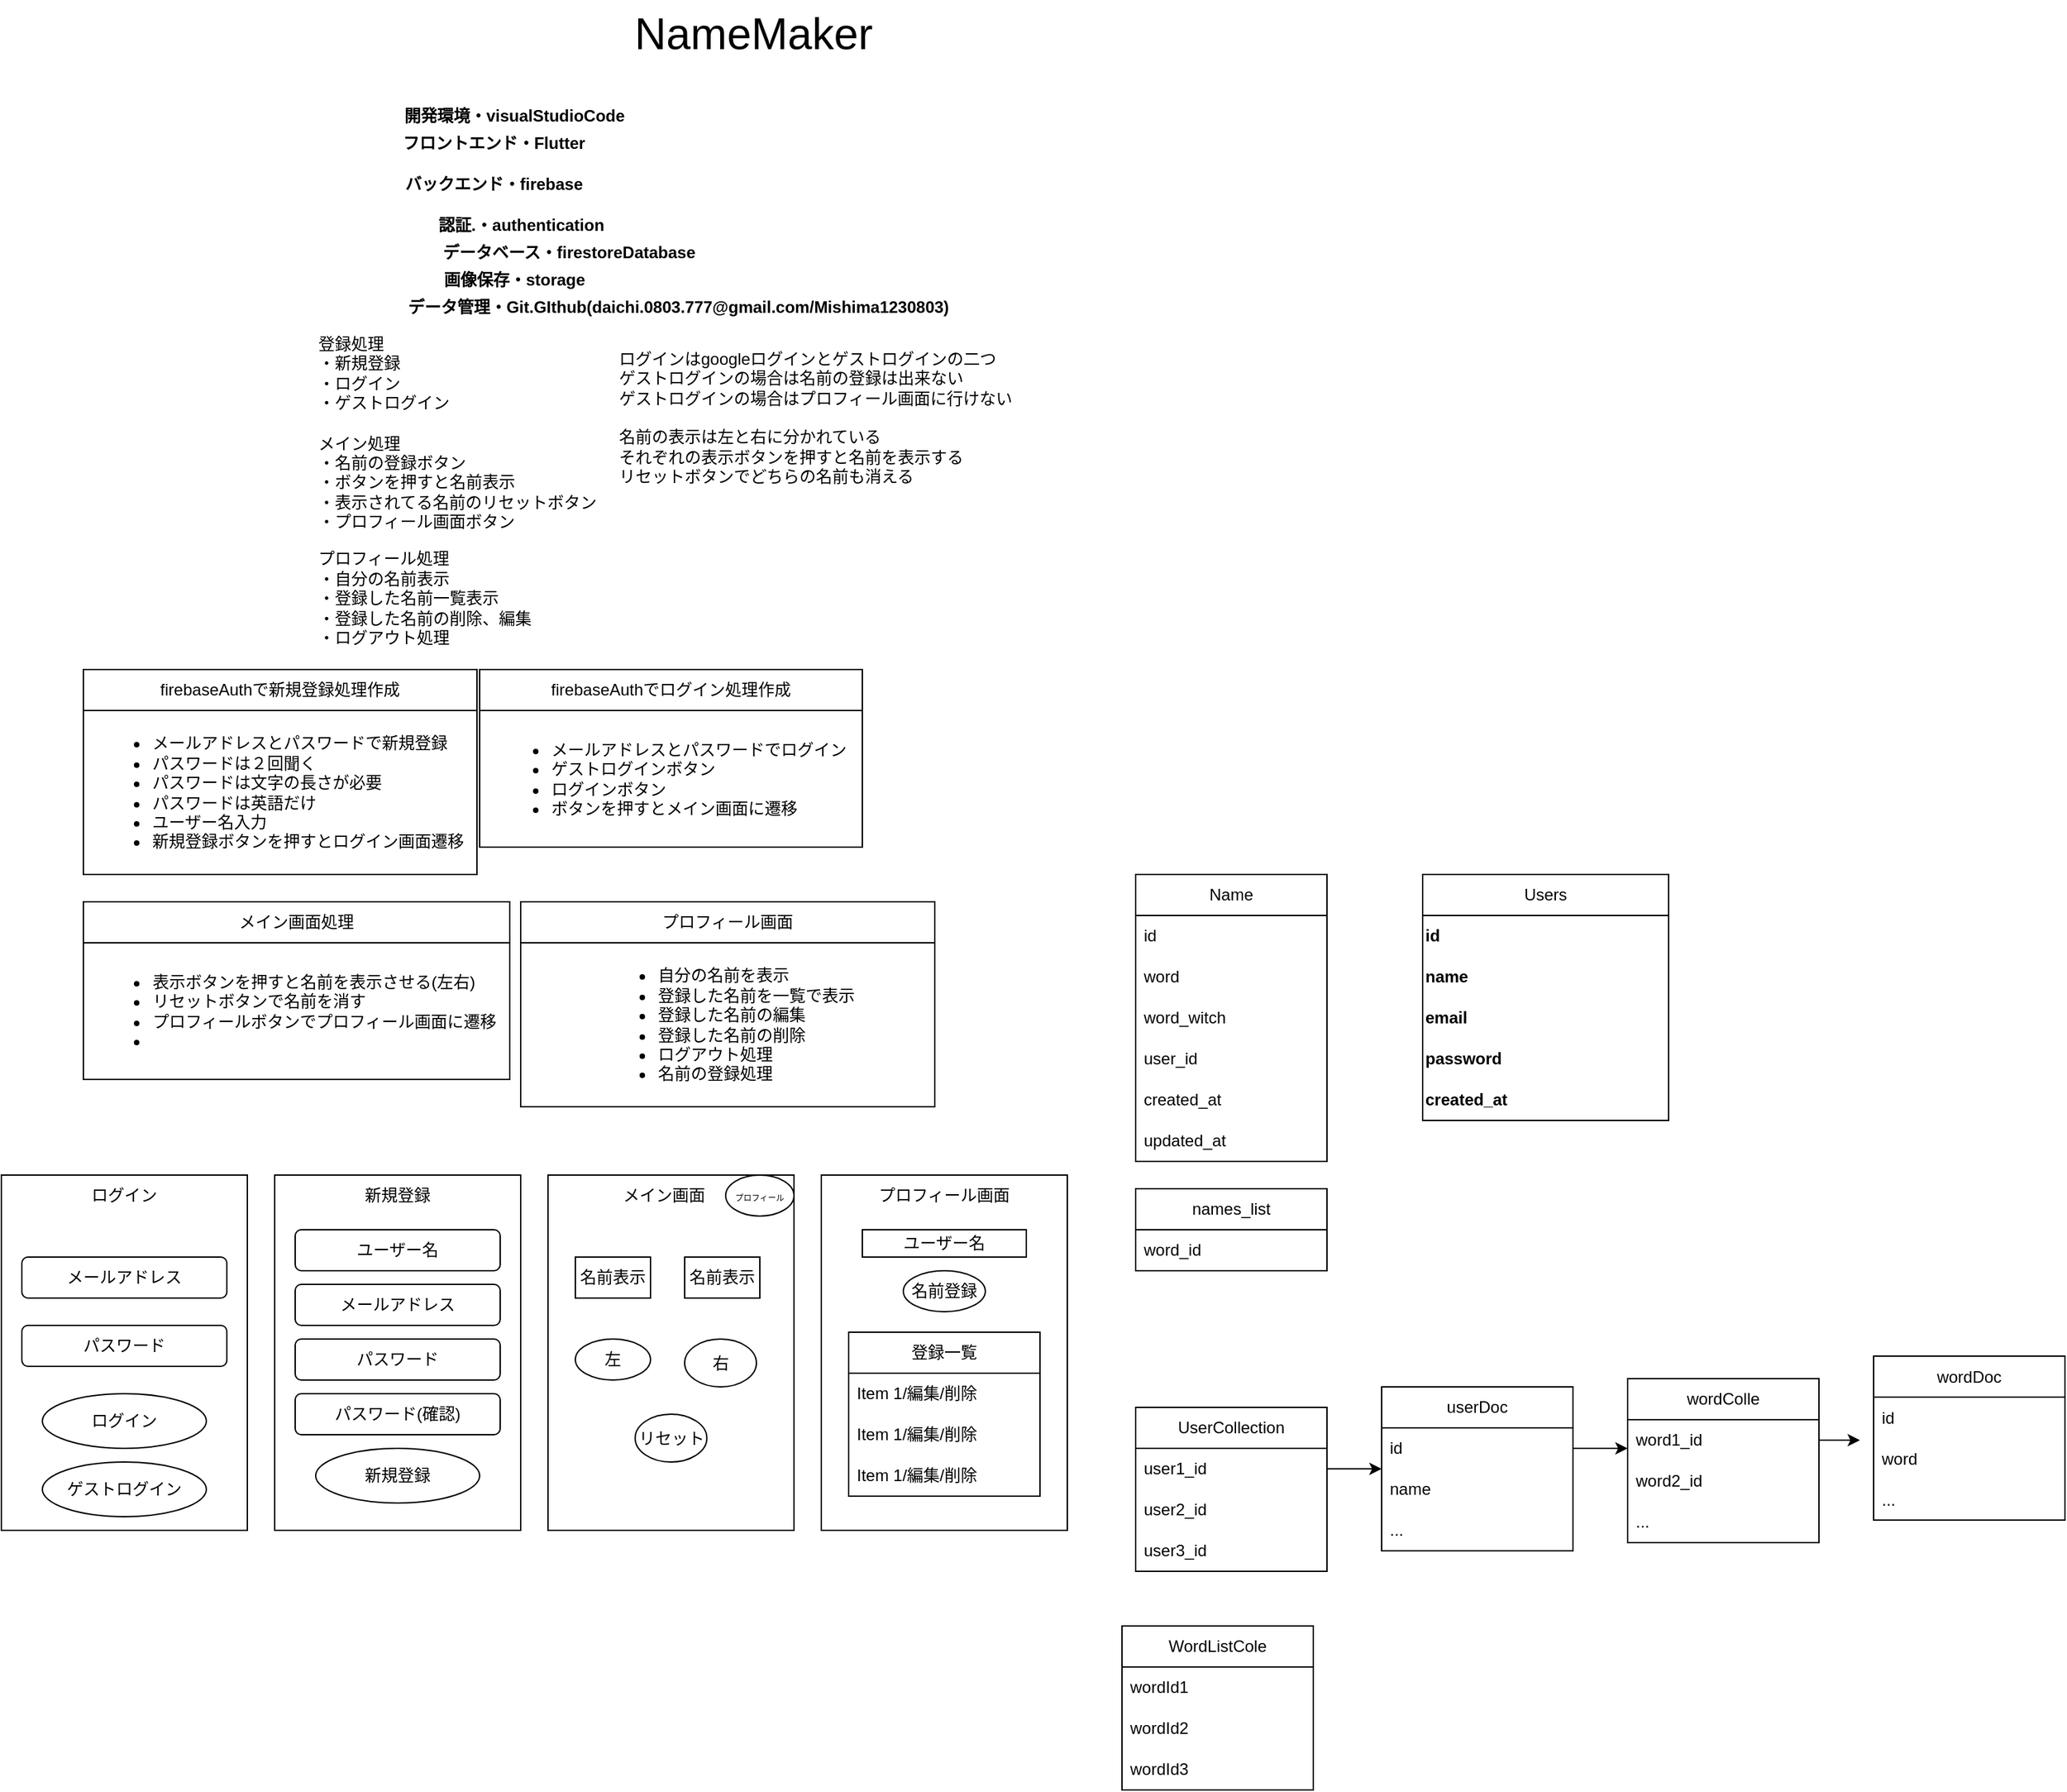 <mxfile version="24.1.0" type="device">
  <diagram name="ページ1" id="askj4Yfho8f8jD9_4QiP">
    <mxGraphModel dx="1863" dy="614" grid="1" gridSize="10" guides="1" tooltips="1" connect="1" arrows="1" fold="1" page="1" pageScale="1" pageWidth="827" pageHeight="1169" math="0" shadow="0">
      <root>
        <mxCell id="0" />
        <mxCell id="1" parent="0" />
        <mxCell id="hL_AmO9j9P8GSGM23GK_-1" value="&lt;font style=&quot;font-size: 32px;&quot;&gt;NameMaker&lt;/font&gt;" style="text;html=1;align=center;verticalAlign=middle;resizable=0;points=[];autosize=1;strokeColor=none;fillColor=none;strokeWidth=7;" parent="1" vertex="1">
          <mxGeometry x="300" y="40" width="200" height="50" as="geometry" />
        </mxCell>
        <mxCell id="hL_AmO9j9P8GSGM23GK_-2" value="&lt;span style=&quot;font-weight: 700;&quot; class=&quot;OYPEnA text-decoration-none text-strikethrough-none&quot;&gt;フロントエンド・Flutter&lt;/span&gt;" style="text;html=1;align=center;verticalAlign=middle;resizable=0;points=[];autosize=1;strokeColor=none;fillColor=none;strokeWidth=7;" parent="1" vertex="1">
          <mxGeometry x="130" y="130" width="160" height="30" as="geometry" />
        </mxCell>
        <mxCell id="hL_AmO9j9P8GSGM23GK_-3" value="&lt;span style=&quot;font-weight: 700;&quot; class=&quot;OYPEnA text-decoration-none text-strikethrough-none&quot;&gt;バックエンド・firebase&lt;/span&gt;" style="text;html=1;align=center;verticalAlign=middle;resizable=0;points=[];autosize=1;strokeColor=none;fillColor=none;strokeWidth=7;" parent="1" vertex="1">
          <mxGeometry x="135" y="160" width="150" height="30" as="geometry" />
        </mxCell>
        <mxCell id="hL_AmO9j9P8GSGM23GK_-4" value="&lt;span style=&quot;font-weight: 700;&quot; class=&quot;OYPEnA text-decoration-none text-strikethrough-none&quot;&gt;認証.・authentication&lt;/span&gt;" style="text;html=1;align=center;verticalAlign=middle;resizable=0;points=[];autosize=1;strokeColor=none;fillColor=none;strokeWidth=7;" parent="1" vertex="1">
          <mxGeometry x="160" y="190" width="140" height="30" as="geometry" />
        </mxCell>
        <mxCell id="hL_AmO9j9P8GSGM23GK_-5" value="&lt;span style=&quot;font-weight: 700;&quot; class=&quot;OYPEnA text-decoration-none text-strikethrough-none&quot;&gt;データベース・firestoreDatabase&lt;/span&gt;" style="text;html=1;align=center;verticalAlign=middle;resizable=0;points=[];autosize=1;strokeColor=none;fillColor=none;strokeWidth=7;" parent="1" vertex="1">
          <mxGeometry x="160" y="210" width="210" height="30" as="geometry" />
        </mxCell>
        <mxCell id="hL_AmO9j9P8GSGM23GK_-6" value="&lt;span style=&quot;font-weight: 700;&quot; class=&quot;OYPEnA text-decoration-none text-strikethrough-none&quot;&gt;画像保存・storage&lt;/span&gt;" style="text;html=1;align=center;verticalAlign=middle;resizable=0;points=[];autosize=1;strokeColor=none;fillColor=none;strokeWidth=7;" parent="1" vertex="1">
          <mxGeometry x="160" y="230" width="130" height="30" as="geometry" />
        </mxCell>
        <mxCell id="hL_AmO9j9P8GSGM23GK_-7" value="&lt;span style=&quot;font-weight: 700;&quot; class=&quot;OYPEnA text-decoration-none text-strikethrough-none&quot;&gt;開発環境・visualStudioCode&lt;/span&gt;" style="text;html=1;align=center;verticalAlign=middle;resizable=0;points=[];autosize=1;strokeColor=none;fillColor=none;strokeWidth=7;" parent="1" vertex="1">
          <mxGeometry x="135" y="110" width="180" height="30" as="geometry" />
        </mxCell>
        <mxCell id="hL_AmO9j9P8GSGM23GK_-9" value="&lt;b&gt;データ管理・Git.GIthub(daichi.0803.777@gmail.com/Mishima1230803)&lt;/b&gt;" style="text;html=1;align=center;verticalAlign=middle;resizable=0;points=[];autosize=1;strokeColor=none;fillColor=none;strokeWidth=7;" parent="1" vertex="1">
          <mxGeometry x="135" y="250" width="420" height="30" as="geometry" />
        </mxCell>
        <mxCell id="hL_AmO9j9P8GSGM23GK_-13" value="&lt;div style=&quot;&quot;&gt;登録処理&lt;/div&gt;&lt;div&gt;・新規登録&lt;/div&gt;&lt;div&gt;・ログイン&lt;/div&gt;&lt;div&gt;・ゲストログイン&lt;/div&gt;" style="text;html=1;align=left;verticalAlign=middle;resizable=0;points=[];autosize=1;strokeColor=none;fillColor=none;" parent="1" vertex="1">
          <mxGeometry x="80" y="278" width="120" height="70" as="geometry" />
        </mxCell>
        <mxCell id="hL_AmO9j9P8GSGM23GK_-14" value="メイン処理&lt;div&gt;・名前の登録ボタン&lt;/div&gt;&lt;div&gt;・ボタンを押すと名前表示&lt;/div&gt;&lt;div&gt;・表示されてる名前のリセットボタン&lt;/div&gt;&lt;div&gt;・プロフィール画面ボタン&lt;/div&gt;" style="text;html=1;align=left;verticalAlign=middle;resizable=0;points=[];autosize=1;strokeColor=none;fillColor=none;" parent="1" vertex="1">
          <mxGeometry x="80" y="348" width="230" height="90" as="geometry" />
        </mxCell>
        <mxCell id="hL_AmO9j9P8GSGM23GK_-15" value="プロフィール処理&lt;div&gt;・自分の名前表示&lt;/div&gt;&lt;div&gt;・登録した名前一覧表示&lt;/div&gt;&lt;div&gt;・登録した名前の削除、編集&lt;/div&gt;&lt;div&gt;・ログアウト処理&lt;/div&gt;&lt;div&gt;&lt;br&gt;&lt;/div&gt;" style="text;html=1;align=left;verticalAlign=middle;resizable=0;points=[];autosize=1;strokeColor=none;fillColor=none;" parent="1" vertex="1">
          <mxGeometry x="80" y="435" width="180" height="100" as="geometry" />
        </mxCell>
        <mxCell id="hL_AmO9j9P8GSGM23GK_-16" value="ログインはgoogleログインとゲストログインの二つ&lt;div&gt;ゲストログインの場合は名前の登録は出来ない&lt;/div&gt;&lt;div&gt;ゲストログインの場合はプロフィール画面に行けない&lt;/div&gt;&lt;div&gt;&lt;br&gt;&lt;/div&gt;&lt;div&gt;名前の表示は左と右に分かれている&lt;/div&gt;&lt;div&gt;それぞれの表示ボタンを押すと名前を表示する&lt;/div&gt;&lt;div&gt;リセットボタンでどちらの名前も消える&lt;/div&gt;&lt;div&gt;&lt;br&gt;&lt;/div&gt;&lt;div&gt;&lt;br&gt;&lt;/div&gt;" style="text;html=1;align=left;verticalAlign=middle;resizable=0;points=[];autosize=1;strokeColor=none;fillColor=none;" parent="1" vertex="1">
          <mxGeometry x="300" y="290" width="310" height="140" as="geometry" />
        </mxCell>
        <mxCell id="hL_AmO9j9P8GSGM23GK_-19" value="&lt;span style=&quot;text-align: left; text-wrap: nowrap;&quot;&gt;firebaseAuthで新規登録処理作成&lt;/span&gt;" style="swimlane;fontStyle=0;childLayout=stackLayout;horizontal=1;startSize=30;horizontalStack=0;resizeParent=1;resizeParentMax=0;resizeLast=0;collapsible=1;marginBottom=0;whiteSpace=wrap;html=1;" parent="1" vertex="1">
          <mxGeometry x="-90" y="530" width="288" height="150" as="geometry">
            <mxRectangle x="230" y="495" width="60" height="30" as="alternateBounds" />
          </mxGeometry>
        </mxCell>
        <mxCell id="hL_AmO9j9P8GSGM23GK_-23" value="&lt;ul style=&quot;text-align: left;&quot;&gt;&lt;li&gt;&lt;span style=&quot;background-color: initial;&quot;&gt;メールアドレスとパスワードで新規登録&lt;/span&gt;&lt;/li&gt;&lt;li&gt;&lt;span style=&quot;background-color: initial;&quot;&gt;パスワードは２回聞く&lt;/span&gt;&lt;/li&gt;&lt;li&gt;&lt;span style=&quot;background-color: initial;&quot;&gt;パスワードは文字の長さが必要&lt;/span&gt;&lt;/li&gt;&lt;li&gt;&lt;span style=&quot;background-color: initial;&quot;&gt;パスワードは英語だけ&lt;/span&gt;&lt;/li&gt;&lt;li&gt;&lt;span style=&quot;background-color: initial;&quot;&gt;ユーザー名入力&lt;/span&gt;&lt;/li&gt;&lt;li&gt;&lt;span style=&quot;background-color: initial;&quot;&gt;新規登録ボタンを押すとログイン画面遷移&lt;/span&gt;&lt;/li&gt;&lt;/ul&gt;" style="text;html=1;align=center;verticalAlign=middle;resizable=0;points=[];autosize=1;strokeColor=none;fillColor=none;" parent="hL_AmO9j9P8GSGM23GK_-19" vertex="1">
          <mxGeometry y="30" width="288" height="120" as="geometry" />
        </mxCell>
        <mxCell id="hL_AmO9j9P8GSGM23GK_-28" value="&lt;span style=&quot;text-align: left; text-wrap: nowrap;&quot;&gt;firebaseAuthでログイン処理&lt;/span&gt;&lt;span style=&quot;text-align: left; text-wrap: nowrap; background-color: initial;&quot;&gt;作成&lt;/span&gt;" style="swimlane;fontStyle=0;childLayout=stackLayout;horizontal=1;startSize=30;horizontalStack=0;resizeParent=1;resizeParentMax=0;resizeLast=0;collapsible=1;marginBottom=0;whiteSpace=wrap;html=1;" parent="1" vertex="1">
          <mxGeometry x="200" y="530" width="280" height="130" as="geometry">
            <mxRectangle x="230" y="495" width="60" height="30" as="alternateBounds" />
          </mxGeometry>
        </mxCell>
        <mxCell id="hL_AmO9j9P8GSGM23GK_-29" value="&lt;ul style=&quot;text-align: left;&quot;&gt;&lt;li&gt;メールアドレスとパスワードでログイン&lt;/li&gt;&lt;li&gt;ゲストログインボタン&lt;/li&gt;&lt;li&gt;ログインボタン&lt;/li&gt;&lt;li&gt;ボタンを押すとメイン画面に遷移&lt;/li&gt;&lt;/ul&gt;" style="text;html=1;align=center;verticalAlign=middle;resizable=0;points=[];autosize=1;strokeColor=none;fillColor=none;" parent="hL_AmO9j9P8GSGM23GK_-28" vertex="1">
          <mxGeometry y="30" width="280" height="100" as="geometry" />
        </mxCell>
        <mxCell id="hL_AmO9j9P8GSGM23GK_-32" value="&lt;div style=&quot;text-align: left;&quot;&gt;&lt;span style=&quot;background-color: initial; text-wrap: nowrap;&quot;&gt;メイン画面処理&lt;/span&gt;&lt;/div&gt;" style="swimlane;fontStyle=0;childLayout=stackLayout;horizontal=1;startSize=30;horizontalStack=0;resizeParent=1;resizeParentMax=0;resizeLast=0;collapsible=1;marginBottom=0;whiteSpace=wrap;html=1;" parent="1" vertex="1">
          <mxGeometry x="-90" y="700" width="312" height="130" as="geometry">
            <mxRectangle x="230" y="495" width="60" height="30" as="alternateBounds" />
          </mxGeometry>
        </mxCell>
        <mxCell id="hL_AmO9j9P8GSGM23GK_-33" value="&lt;ul style=&quot;text-align: left;&quot;&gt;&lt;li&gt;表示ボタンを押すと名前を表示させる(左右)&lt;/li&gt;&lt;li&gt;リセットボタンで名前を消す&lt;/li&gt;&lt;li&gt;プロフィールボタンでプロフィール画面に遷移&lt;/li&gt;&lt;li&gt;&lt;br&gt;&lt;/li&gt;&lt;/ul&gt;" style="text;html=1;align=center;verticalAlign=middle;resizable=0;points=[];autosize=1;strokeColor=none;fillColor=none;" parent="hL_AmO9j9P8GSGM23GK_-32" vertex="1">
          <mxGeometry y="30" width="312" height="100" as="geometry" />
        </mxCell>
        <mxCell id="hL_AmO9j9P8GSGM23GK_-34" value="&lt;div style=&quot;text-align: left;&quot;&gt;&lt;span style=&quot;background-color: initial; text-wrap: nowrap;&quot;&gt;プロフィール画面&lt;/span&gt;&lt;/div&gt;" style="swimlane;fontStyle=0;childLayout=stackLayout;horizontal=1;startSize=30;horizontalStack=0;resizeParent=1;resizeParentMax=0;resizeLast=0;collapsible=1;marginBottom=0;whiteSpace=wrap;html=1;" parent="1" vertex="1">
          <mxGeometry x="230" y="700" width="303" height="150" as="geometry">
            <mxRectangle x="230" y="495" width="60" height="30" as="alternateBounds" />
          </mxGeometry>
        </mxCell>
        <mxCell id="hL_AmO9j9P8GSGM23GK_-35" value="&lt;ul style=&quot;text-align: left;&quot;&gt;&lt;li&gt;自分の名前を表示&lt;/li&gt;&lt;li&gt;登録した名前を一覧で表示&lt;/li&gt;&lt;li&gt;登録した名前の編集&lt;/li&gt;&lt;li&gt;登録した名前の削除&lt;/li&gt;&lt;li&gt;ログアウト処理&lt;/li&gt;&lt;li&gt;名前の登録処理&lt;/li&gt;&lt;/ul&gt;" style="text;html=1;align=center;verticalAlign=middle;resizable=0;points=[];autosize=1;strokeColor=none;fillColor=none;" parent="hL_AmO9j9P8GSGM23GK_-34" vertex="1">
          <mxGeometry y="30" width="303" height="120" as="geometry" />
        </mxCell>
        <mxCell id="hL_AmO9j9P8GSGM23GK_-36" value="" style="rounded=0;whiteSpace=wrap;html=1;" parent="1" vertex="1">
          <mxGeometry x="-150" y="900" width="180" height="260" as="geometry" />
        </mxCell>
        <mxCell id="hL_AmO9j9P8GSGM23GK_-37" value="メールアドレス" style="rounded=1;whiteSpace=wrap;html=1;" parent="1" vertex="1">
          <mxGeometry x="-135" y="960" width="150" height="30" as="geometry" />
        </mxCell>
        <mxCell id="hL_AmO9j9P8GSGM23GK_-39" value="ログイン" style="text;html=1;align=center;verticalAlign=middle;whiteSpace=wrap;rounded=0;" parent="1" vertex="1">
          <mxGeometry x="-90" y="900" width="60" height="30" as="geometry" />
        </mxCell>
        <mxCell id="hL_AmO9j9P8GSGM23GK_-40" value="パスワード" style="rounded=1;whiteSpace=wrap;html=1;" parent="1" vertex="1">
          <mxGeometry x="-135" y="1010" width="150" height="30" as="geometry" />
        </mxCell>
        <mxCell id="hL_AmO9j9P8GSGM23GK_-42" value="ログイン" style="ellipse;whiteSpace=wrap;html=1;" parent="1" vertex="1">
          <mxGeometry x="-120" y="1060" width="120" height="40" as="geometry" />
        </mxCell>
        <mxCell id="hL_AmO9j9P8GSGM23GK_-43" value="" style="rounded=0;whiteSpace=wrap;html=1;" parent="1" vertex="1">
          <mxGeometry x="50" y="900" width="180" height="260" as="geometry" />
        </mxCell>
        <mxCell id="hL_AmO9j9P8GSGM23GK_-44" value="メールアドレス" style="rounded=1;whiteSpace=wrap;html=1;" parent="1" vertex="1">
          <mxGeometry x="65" y="980" width="150" height="30" as="geometry" />
        </mxCell>
        <mxCell id="hL_AmO9j9P8GSGM23GK_-45" value="新規登録" style="text;html=1;align=center;verticalAlign=middle;whiteSpace=wrap;rounded=0;" parent="1" vertex="1">
          <mxGeometry x="110" y="900" width="60" height="30" as="geometry" />
        </mxCell>
        <mxCell id="hL_AmO9j9P8GSGM23GK_-46" value="パスワード" style="rounded=1;whiteSpace=wrap;html=1;" parent="1" vertex="1">
          <mxGeometry x="65" y="1020" width="150" height="30" as="geometry" />
        </mxCell>
        <mxCell id="hL_AmO9j9P8GSGM23GK_-47" value="新規登録" style="ellipse;whiteSpace=wrap;html=1;" parent="1" vertex="1">
          <mxGeometry x="80" y="1100" width="120" height="40" as="geometry" />
        </mxCell>
        <mxCell id="hL_AmO9j9P8GSGM23GK_-48" value="ゲストログイン" style="ellipse;whiteSpace=wrap;html=1;" parent="1" vertex="1">
          <mxGeometry x="-120" y="1110" width="120" height="40" as="geometry" />
        </mxCell>
        <mxCell id="hL_AmO9j9P8GSGM23GK_-50" value="パスワード(確認)" style="rounded=1;whiteSpace=wrap;html=1;" parent="1" vertex="1">
          <mxGeometry x="65" y="1060" width="150" height="30" as="geometry" />
        </mxCell>
        <mxCell id="hL_AmO9j9P8GSGM23GK_-52" value="ユーザー名" style="rounded=1;whiteSpace=wrap;html=1;" parent="1" vertex="1">
          <mxGeometry x="65" y="940" width="150" height="30" as="geometry" />
        </mxCell>
        <mxCell id="hL_AmO9j9P8GSGM23GK_-53" value="" style="rounded=0;whiteSpace=wrap;html=1;" parent="1" vertex="1">
          <mxGeometry x="250" y="900" width="180" height="260" as="geometry" />
        </mxCell>
        <mxCell id="hL_AmO9j9P8GSGM23GK_-55" value="メイン画面" style="text;html=1;align=center;verticalAlign=middle;whiteSpace=wrap;rounded=0;" parent="1" vertex="1">
          <mxGeometry x="300" y="900" width="70" height="30" as="geometry" />
        </mxCell>
        <mxCell id="hL_AmO9j9P8GSGM23GK_-56" value="&lt;font style=&quot;font-size: 6px;&quot;&gt;プロフィール&lt;/font&gt;" style="ellipse;whiteSpace=wrap;html=1;" parent="1" vertex="1">
          <mxGeometry x="380" y="900" width="50" height="30" as="geometry" />
        </mxCell>
        <mxCell id="hL_AmO9j9P8GSGM23GK_-58" value="名前表示" style="rounded=0;whiteSpace=wrap;html=1;" parent="1" vertex="1">
          <mxGeometry x="270" y="960" width="55" height="30" as="geometry" />
        </mxCell>
        <mxCell id="hL_AmO9j9P8GSGM23GK_-59" value="名前表示" style="rounded=0;whiteSpace=wrap;html=1;" parent="1" vertex="1">
          <mxGeometry x="350" y="960" width="55" height="30" as="geometry" />
        </mxCell>
        <mxCell id="hL_AmO9j9P8GSGM23GK_-60" value="左" style="ellipse;whiteSpace=wrap;html=1;" parent="1" vertex="1">
          <mxGeometry x="270" y="1020" width="55" height="30" as="geometry" />
        </mxCell>
        <mxCell id="hL_AmO9j9P8GSGM23GK_-61" value="右" style="ellipse;whiteSpace=wrap;html=1;" parent="1" vertex="1">
          <mxGeometry x="350" y="1020" width="52.5" height="35" as="geometry" />
        </mxCell>
        <mxCell id="hL_AmO9j9P8GSGM23GK_-62" value="リセット" style="ellipse;whiteSpace=wrap;html=1;" parent="1" vertex="1">
          <mxGeometry x="313.75" y="1075" width="52.5" height="35" as="geometry" />
        </mxCell>
        <mxCell id="hL_AmO9j9P8GSGM23GK_-63" value="" style="rounded=0;whiteSpace=wrap;html=1;" parent="1" vertex="1">
          <mxGeometry x="450" y="900" width="180" height="260" as="geometry" />
        </mxCell>
        <mxCell id="hL_AmO9j9P8GSGM23GK_-64" value="プロフィール画面" style="text;html=1;align=center;verticalAlign=middle;whiteSpace=wrap;rounded=0;" parent="1" vertex="1">
          <mxGeometry x="490" y="900" width="100" height="30" as="geometry" />
        </mxCell>
        <mxCell id="hL_AmO9j9P8GSGM23GK_-65" value="ユーザー名" style="rounded=0;whiteSpace=wrap;html=1;" parent="1" vertex="1">
          <mxGeometry x="480" y="940" width="120" height="20" as="geometry" />
        </mxCell>
        <mxCell id="hL_AmO9j9P8GSGM23GK_-67" value="登録一覧" style="swimlane;fontStyle=0;childLayout=stackLayout;horizontal=1;startSize=30;horizontalStack=0;resizeParent=1;resizeParentMax=0;resizeLast=0;collapsible=1;marginBottom=0;whiteSpace=wrap;html=1;" parent="1" vertex="1">
          <mxGeometry x="470" y="1015" width="140" height="120" as="geometry" />
        </mxCell>
        <mxCell id="hL_AmO9j9P8GSGM23GK_-68" value="Item 1/編集/削除" style="text;strokeColor=none;fillColor=none;align=left;verticalAlign=middle;spacingLeft=4;spacingRight=4;overflow=hidden;points=[[0,0.5],[1,0.5]];portConstraint=eastwest;rotatable=0;whiteSpace=wrap;html=1;" parent="hL_AmO9j9P8GSGM23GK_-67" vertex="1">
          <mxGeometry y="30" width="140" height="30" as="geometry" />
        </mxCell>
        <mxCell id="hL_AmO9j9P8GSGM23GK_-71" value="Item 1/編集/削除" style="text;strokeColor=none;fillColor=none;align=left;verticalAlign=middle;spacingLeft=4;spacingRight=4;overflow=hidden;points=[[0,0.5],[1,0.5]];portConstraint=eastwest;rotatable=0;whiteSpace=wrap;html=1;" parent="hL_AmO9j9P8GSGM23GK_-67" vertex="1">
          <mxGeometry y="60" width="140" height="30" as="geometry" />
        </mxCell>
        <mxCell id="hL_AmO9j9P8GSGM23GK_-72" value="Item 1/編集/削除" style="text;strokeColor=none;fillColor=none;align=left;verticalAlign=middle;spacingLeft=4;spacingRight=4;overflow=hidden;points=[[0,0.5],[1,0.5]];portConstraint=eastwest;rotatable=0;whiteSpace=wrap;html=1;" parent="hL_AmO9j9P8GSGM23GK_-67" vertex="1">
          <mxGeometry y="90" width="140" height="30" as="geometry" />
        </mxCell>
        <mxCell id="hL_AmO9j9P8GSGM23GK_-73" value="名前登録" style="ellipse;whiteSpace=wrap;html=1;" parent="1" vertex="1">
          <mxGeometry x="510" y="970" width="60" height="30" as="geometry" />
        </mxCell>
        <mxCell id="L1a_fXRRyi7mu1oJvMBk-8" value="Users" style="swimlane;fontStyle=0;childLayout=stackLayout;horizontal=1;startSize=30;horizontalStack=0;resizeParent=1;resizeParentMax=0;resizeLast=0;collapsible=1;marginBottom=0;whiteSpace=wrap;html=1;align=center;" vertex="1" parent="1">
          <mxGeometry x="890" y="680" width="180" height="180" as="geometry" />
        </mxCell>
        <mxCell id="L1a_fXRRyi7mu1oJvMBk-15" value="&lt;font style=&quot;font-size: 12px;&quot;&gt;id&lt;/font&gt;" style="text;html=1;align=left;verticalAlign=middle;resizable=0;points=[];autosize=1;strokeColor=none;fillColor=none;fontStyle=1" vertex="1" parent="L1a_fXRRyi7mu1oJvMBk-8">
          <mxGeometry y="30" width="180" height="30" as="geometry" />
        </mxCell>
        <mxCell id="L1a_fXRRyi7mu1oJvMBk-16" value="name" style="text;html=1;align=left;verticalAlign=middle;resizable=0;points=[];autosize=1;strokeColor=none;fillColor=none;fontStyle=1" vertex="1" parent="L1a_fXRRyi7mu1oJvMBk-8">
          <mxGeometry y="60" width="180" height="30" as="geometry" />
        </mxCell>
        <mxCell id="L1a_fXRRyi7mu1oJvMBk-17" value="email" style="text;html=1;align=left;verticalAlign=middle;resizable=0;points=[];autosize=1;strokeColor=none;fillColor=none;fontStyle=1" vertex="1" parent="L1a_fXRRyi7mu1oJvMBk-8">
          <mxGeometry y="90" width="180" height="30" as="geometry" />
        </mxCell>
        <mxCell id="L1a_fXRRyi7mu1oJvMBk-18" value="password" style="text;html=1;align=left;verticalAlign=middle;resizable=0;points=[];autosize=1;strokeColor=none;fillColor=none;fontStyle=1" vertex="1" parent="L1a_fXRRyi7mu1oJvMBk-8">
          <mxGeometry y="120" width="180" height="30" as="geometry" />
        </mxCell>
        <mxCell id="L1a_fXRRyi7mu1oJvMBk-19" value="created_at" style="text;html=1;align=left;verticalAlign=middle;resizable=0;points=[];autosize=1;strokeColor=none;fillColor=none;fontStyle=1" vertex="1" parent="L1a_fXRRyi7mu1oJvMBk-8">
          <mxGeometry y="150" width="180" height="30" as="geometry" />
        </mxCell>
        <mxCell id="L1a_fXRRyi7mu1oJvMBk-20" value="names_list" style="swimlane;fontStyle=0;childLayout=stackLayout;horizontal=1;startSize=30;horizontalStack=0;resizeParent=1;resizeParentMax=0;resizeLast=0;collapsible=1;marginBottom=0;whiteSpace=wrap;html=1;" vertex="1" parent="1">
          <mxGeometry x="680" y="910" width="140" height="60" as="geometry" />
        </mxCell>
        <mxCell id="L1a_fXRRyi7mu1oJvMBk-21" value="word_id" style="text;strokeColor=none;fillColor=none;align=left;verticalAlign=middle;spacingLeft=4;spacingRight=4;overflow=hidden;points=[[0,0.5],[1,0.5]];portConstraint=eastwest;rotatable=0;whiteSpace=wrap;html=1;" vertex="1" parent="L1a_fXRRyi7mu1oJvMBk-20">
          <mxGeometry y="30" width="140" height="30" as="geometry" />
        </mxCell>
        <mxCell id="L1a_fXRRyi7mu1oJvMBk-25" value="Name" style="swimlane;fontStyle=0;childLayout=stackLayout;horizontal=1;startSize=30;horizontalStack=0;resizeParent=1;resizeParentMax=0;resizeLast=0;collapsible=1;marginBottom=0;whiteSpace=wrap;html=1;" vertex="1" parent="1">
          <mxGeometry x="680" y="680" width="140" height="210" as="geometry" />
        </mxCell>
        <mxCell id="L1a_fXRRyi7mu1oJvMBk-26" value="id" style="text;strokeColor=none;fillColor=none;align=left;verticalAlign=middle;spacingLeft=4;spacingRight=4;overflow=hidden;points=[[0,0.5],[1,0.5]];portConstraint=eastwest;rotatable=0;whiteSpace=wrap;html=1;" vertex="1" parent="L1a_fXRRyi7mu1oJvMBk-25">
          <mxGeometry y="30" width="140" height="30" as="geometry" />
        </mxCell>
        <mxCell id="L1a_fXRRyi7mu1oJvMBk-27" value="word" style="text;strokeColor=none;fillColor=none;align=left;verticalAlign=middle;spacingLeft=4;spacingRight=4;overflow=hidden;points=[[0,0.5],[1,0.5]];portConstraint=eastwest;rotatable=0;whiteSpace=wrap;html=1;" vertex="1" parent="L1a_fXRRyi7mu1oJvMBk-25">
          <mxGeometry y="60" width="140" height="30" as="geometry" />
        </mxCell>
        <mxCell id="L1a_fXRRyi7mu1oJvMBk-28" value="word_witch" style="text;strokeColor=none;fillColor=none;align=left;verticalAlign=middle;spacingLeft=4;spacingRight=4;overflow=hidden;points=[[0,0.5],[1,0.5]];portConstraint=eastwest;rotatable=0;whiteSpace=wrap;html=1;" vertex="1" parent="L1a_fXRRyi7mu1oJvMBk-25">
          <mxGeometry y="90" width="140" height="30" as="geometry" />
        </mxCell>
        <mxCell id="L1a_fXRRyi7mu1oJvMBk-34" value="user_id" style="text;strokeColor=none;fillColor=none;align=left;verticalAlign=middle;spacingLeft=4;spacingRight=4;overflow=hidden;points=[[0,0.5],[1,0.5]];portConstraint=eastwest;rotatable=0;whiteSpace=wrap;html=1;" vertex="1" parent="L1a_fXRRyi7mu1oJvMBk-25">
          <mxGeometry y="120" width="140" height="30" as="geometry" />
        </mxCell>
        <mxCell id="L1a_fXRRyi7mu1oJvMBk-35" value="created_at" style="text;strokeColor=none;fillColor=none;align=left;verticalAlign=middle;spacingLeft=4;spacingRight=4;overflow=hidden;points=[[0,0.5],[1,0.5]];portConstraint=eastwest;rotatable=0;whiteSpace=wrap;html=1;" vertex="1" parent="L1a_fXRRyi7mu1oJvMBk-25">
          <mxGeometry y="150" width="140" height="30" as="geometry" />
        </mxCell>
        <mxCell id="L1a_fXRRyi7mu1oJvMBk-29" value="updated_at" style="text;strokeColor=none;fillColor=none;align=left;verticalAlign=middle;spacingLeft=4;spacingRight=4;overflow=hidden;points=[[0,0.5],[1,0.5]];portConstraint=eastwest;rotatable=0;whiteSpace=wrap;html=1;" vertex="1" parent="L1a_fXRRyi7mu1oJvMBk-25">
          <mxGeometry y="180" width="140" height="30" as="geometry" />
        </mxCell>
        <mxCell id="L1a_fXRRyi7mu1oJvMBk-36" value="UserCollection" style="swimlane;fontStyle=0;childLayout=stackLayout;horizontal=1;startSize=30;horizontalStack=0;resizeParent=1;resizeParentMax=0;resizeLast=0;collapsible=1;marginBottom=0;whiteSpace=wrap;html=1;" vertex="1" parent="1">
          <mxGeometry x="680" y="1070" width="140" height="120" as="geometry" />
        </mxCell>
        <mxCell id="L1a_fXRRyi7mu1oJvMBk-37" value="user1_id" style="text;strokeColor=none;fillColor=none;align=left;verticalAlign=middle;spacingLeft=4;spacingRight=4;overflow=hidden;points=[[0,0.5],[1,0.5]];portConstraint=eastwest;rotatable=0;whiteSpace=wrap;html=1;" vertex="1" parent="L1a_fXRRyi7mu1oJvMBk-36">
          <mxGeometry y="30" width="140" height="30" as="geometry" />
        </mxCell>
        <mxCell id="L1a_fXRRyi7mu1oJvMBk-38" value="user2_id" style="text;strokeColor=none;fillColor=none;align=left;verticalAlign=middle;spacingLeft=4;spacingRight=4;overflow=hidden;points=[[0,0.5],[1,0.5]];portConstraint=eastwest;rotatable=0;whiteSpace=wrap;html=1;" vertex="1" parent="L1a_fXRRyi7mu1oJvMBk-36">
          <mxGeometry y="60" width="140" height="30" as="geometry" />
        </mxCell>
        <mxCell id="L1a_fXRRyi7mu1oJvMBk-39" value="user3_id" style="text;strokeColor=none;fillColor=none;align=left;verticalAlign=middle;spacingLeft=4;spacingRight=4;overflow=hidden;points=[[0,0.5],[1,0.5]];portConstraint=eastwest;rotatable=0;whiteSpace=wrap;html=1;" vertex="1" parent="L1a_fXRRyi7mu1oJvMBk-36">
          <mxGeometry y="90" width="140" height="30" as="geometry" />
        </mxCell>
        <mxCell id="L1a_fXRRyi7mu1oJvMBk-41" value="userDoc" style="swimlane;fontStyle=0;childLayout=stackLayout;horizontal=1;startSize=30;horizontalStack=0;resizeParent=1;resizeParentMax=0;resizeLast=0;collapsible=1;marginBottom=0;whiteSpace=wrap;html=1;" vertex="1" parent="1">
          <mxGeometry x="860" y="1055" width="140" height="120" as="geometry" />
        </mxCell>
        <mxCell id="L1a_fXRRyi7mu1oJvMBk-49" style="edgeStyle=orthogonalEdgeStyle;rounded=0;orthogonalLoop=1;jettySize=auto;html=1;" edge="1" parent="L1a_fXRRyi7mu1oJvMBk-41" source="L1a_fXRRyi7mu1oJvMBk-42">
          <mxGeometry relative="1" as="geometry">
            <mxPoint x="180" y="45" as="targetPoint" />
          </mxGeometry>
        </mxCell>
        <mxCell id="L1a_fXRRyi7mu1oJvMBk-42" value="id" style="text;strokeColor=none;fillColor=none;align=left;verticalAlign=middle;spacingLeft=4;spacingRight=4;overflow=hidden;points=[[0,0.5],[1,0.5]];portConstraint=eastwest;rotatable=0;whiteSpace=wrap;html=1;" vertex="1" parent="L1a_fXRRyi7mu1oJvMBk-41">
          <mxGeometry y="30" width="140" height="30" as="geometry" />
        </mxCell>
        <mxCell id="L1a_fXRRyi7mu1oJvMBk-43" value="name" style="text;strokeColor=none;fillColor=none;align=left;verticalAlign=middle;spacingLeft=4;spacingRight=4;overflow=hidden;points=[[0,0.5],[1,0.5]];portConstraint=eastwest;rotatable=0;whiteSpace=wrap;html=1;" vertex="1" parent="L1a_fXRRyi7mu1oJvMBk-41">
          <mxGeometry y="60" width="140" height="30" as="geometry" />
        </mxCell>
        <mxCell id="L1a_fXRRyi7mu1oJvMBk-44" value="..." style="text;strokeColor=none;fillColor=none;align=left;verticalAlign=middle;spacingLeft=4;spacingRight=4;overflow=hidden;points=[[0,0.5],[1,0.5]];portConstraint=eastwest;rotatable=0;whiteSpace=wrap;html=1;" vertex="1" parent="L1a_fXRRyi7mu1oJvMBk-41">
          <mxGeometry y="90" width="140" height="30" as="geometry" />
        </mxCell>
        <mxCell id="L1a_fXRRyi7mu1oJvMBk-40" style="edgeStyle=orthogonalEdgeStyle;rounded=0;orthogonalLoop=1;jettySize=auto;html=1;" edge="1" parent="1" source="L1a_fXRRyi7mu1oJvMBk-37" target="L1a_fXRRyi7mu1oJvMBk-41">
          <mxGeometry relative="1" as="geometry">
            <mxPoint x="870" y="1115" as="targetPoint" />
          </mxGeometry>
        </mxCell>
        <mxCell id="L1a_fXRRyi7mu1oJvMBk-45" value="wordColle" style="swimlane;fontStyle=0;childLayout=stackLayout;horizontal=1;startSize=30;horizontalStack=0;resizeParent=1;resizeParentMax=0;resizeLast=0;collapsible=1;marginBottom=0;whiteSpace=wrap;html=1;" vertex="1" parent="1">
          <mxGeometry x="1040" y="1049" width="140" height="120" as="geometry" />
        </mxCell>
        <mxCell id="L1a_fXRRyi7mu1oJvMBk-54" style="edgeStyle=orthogonalEdgeStyle;rounded=0;orthogonalLoop=1;jettySize=auto;html=1;" edge="1" parent="L1a_fXRRyi7mu1oJvMBk-45" source="L1a_fXRRyi7mu1oJvMBk-46">
          <mxGeometry relative="1" as="geometry">
            <mxPoint x="170" y="45" as="targetPoint" />
          </mxGeometry>
        </mxCell>
        <mxCell id="L1a_fXRRyi7mu1oJvMBk-46" value="word1_id" style="text;strokeColor=none;fillColor=none;align=left;verticalAlign=middle;spacingLeft=4;spacingRight=4;overflow=hidden;points=[[0,0.5],[1,0.5]];portConstraint=eastwest;rotatable=0;whiteSpace=wrap;html=1;" vertex="1" parent="L1a_fXRRyi7mu1oJvMBk-45">
          <mxGeometry y="30" width="140" height="30" as="geometry" />
        </mxCell>
        <mxCell id="L1a_fXRRyi7mu1oJvMBk-47" value="word2_id" style="text;strokeColor=none;fillColor=none;align=left;verticalAlign=middle;spacingLeft=4;spacingRight=4;overflow=hidden;points=[[0,0.5],[1,0.5]];portConstraint=eastwest;rotatable=0;whiteSpace=wrap;html=1;" vertex="1" parent="L1a_fXRRyi7mu1oJvMBk-45">
          <mxGeometry y="60" width="140" height="30" as="geometry" />
        </mxCell>
        <mxCell id="L1a_fXRRyi7mu1oJvMBk-48" value="..." style="text;strokeColor=none;fillColor=none;align=left;verticalAlign=middle;spacingLeft=4;spacingRight=4;overflow=hidden;points=[[0,0.5],[1,0.5]];portConstraint=eastwest;rotatable=0;whiteSpace=wrap;html=1;" vertex="1" parent="L1a_fXRRyi7mu1oJvMBk-45">
          <mxGeometry y="90" width="140" height="30" as="geometry" />
        </mxCell>
        <mxCell id="L1a_fXRRyi7mu1oJvMBk-50" value="wordDoc" style="swimlane;fontStyle=0;childLayout=stackLayout;horizontal=1;startSize=30;horizontalStack=0;resizeParent=1;resizeParentMax=0;resizeLast=0;collapsible=1;marginBottom=0;whiteSpace=wrap;html=1;" vertex="1" parent="1">
          <mxGeometry x="1220" y="1032.5" width="140" height="120" as="geometry" />
        </mxCell>
        <mxCell id="L1a_fXRRyi7mu1oJvMBk-51" value="id" style="text;strokeColor=none;fillColor=none;align=left;verticalAlign=middle;spacingLeft=4;spacingRight=4;overflow=hidden;points=[[0,0.5],[1,0.5]];portConstraint=eastwest;rotatable=0;whiteSpace=wrap;html=1;" vertex="1" parent="L1a_fXRRyi7mu1oJvMBk-50">
          <mxGeometry y="30" width="140" height="30" as="geometry" />
        </mxCell>
        <mxCell id="L1a_fXRRyi7mu1oJvMBk-52" value="word" style="text;strokeColor=none;fillColor=none;align=left;verticalAlign=middle;spacingLeft=4;spacingRight=4;overflow=hidden;points=[[0,0.5],[1,0.5]];portConstraint=eastwest;rotatable=0;whiteSpace=wrap;html=1;" vertex="1" parent="L1a_fXRRyi7mu1oJvMBk-50">
          <mxGeometry y="60" width="140" height="30" as="geometry" />
        </mxCell>
        <mxCell id="L1a_fXRRyi7mu1oJvMBk-53" value="..." style="text;strokeColor=none;fillColor=none;align=left;verticalAlign=middle;spacingLeft=4;spacingRight=4;overflow=hidden;points=[[0,0.5],[1,0.5]];portConstraint=eastwest;rotatable=0;whiteSpace=wrap;html=1;" vertex="1" parent="L1a_fXRRyi7mu1oJvMBk-50">
          <mxGeometry y="90" width="140" height="30" as="geometry" />
        </mxCell>
        <mxCell id="L1a_fXRRyi7mu1oJvMBk-55" value="WordListCole" style="swimlane;fontStyle=0;childLayout=stackLayout;horizontal=1;startSize=30;horizontalStack=0;resizeParent=1;resizeParentMax=0;resizeLast=0;collapsible=1;marginBottom=0;whiteSpace=wrap;html=1;" vertex="1" parent="1">
          <mxGeometry x="670" y="1230" width="140" height="120" as="geometry" />
        </mxCell>
        <mxCell id="L1a_fXRRyi7mu1oJvMBk-56" value="wordId1" style="text;strokeColor=none;fillColor=none;align=left;verticalAlign=middle;spacingLeft=4;spacingRight=4;overflow=hidden;points=[[0,0.5],[1,0.5]];portConstraint=eastwest;rotatable=0;whiteSpace=wrap;html=1;" vertex="1" parent="L1a_fXRRyi7mu1oJvMBk-55">
          <mxGeometry y="30" width="140" height="30" as="geometry" />
        </mxCell>
        <mxCell id="L1a_fXRRyi7mu1oJvMBk-57" value="wordId2" style="text;strokeColor=none;fillColor=none;align=left;verticalAlign=middle;spacingLeft=4;spacingRight=4;overflow=hidden;points=[[0,0.5],[1,0.5]];portConstraint=eastwest;rotatable=0;whiteSpace=wrap;html=1;" vertex="1" parent="L1a_fXRRyi7mu1oJvMBk-55">
          <mxGeometry y="60" width="140" height="30" as="geometry" />
        </mxCell>
        <mxCell id="L1a_fXRRyi7mu1oJvMBk-58" value="wordId3" style="text;strokeColor=none;fillColor=none;align=left;verticalAlign=middle;spacingLeft=4;spacingRight=4;overflow=hidden;points=[[0,0.5],[1,0.5]];portConstraint=eastwest;rotatable=0;whiteSpace=wrap;html=1;" vertex="1" parent="L1a_fXRRyi7mu1oJvMBk-55">
          <mxGeometry y="90" width="140" height="30" as="geometry" />
        </mxCell>
      </root>
    </mxGraphModel>
  </diagram>
</mxfile>
